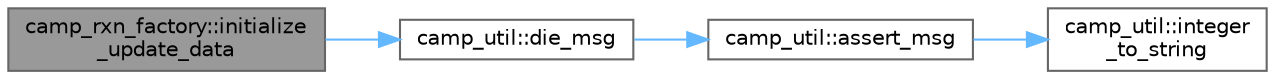 digraph "camp_rxn_factory::initialize_update_data"
{
 // LATEX_PDF_SIZE
  bgcolor="transparent";
  edge [fontname=Helvetica,fontsize=10,labelfontname=Helvetica,labelfontsize=10];
  node [fontname=Helvetica,fontsize=10,shape=box,height=0.2,width=0.4];
  rankdir="LR";
  Node1 [label="camp_rxn_factory::initialize\l_update_data",height=0.2,width=0.4,color="gray40", fillcolor="grey60", style="filled", fontcolor="black",tooltip="Initialize an update data object."];
  Node1 -> Node2 [color="steelblue1",style="solid"];
  Node2 [label="camp_util::die_msg",height=0.2,width=0.4,color="grey40", fillcolor="white", style="filled",URL="$namespacecamp__util.html#a970b40b46d26e937fb3cdc0b9217b86c",tooltip="Error immediately."];
  Node2 -> Node3 [color="steelblue1",style="solid"];
  Node3 [label="camp_util::assert_msg",height=0.2,width=0.4,color="grey40", fillcolor="white", style="filled",URL="$namespacecamp__util.html#ab4e745d4a05763568bf773598f30e91f",tooltip="Errors unless condition_ok is true."];
  Node3 -> Node4 [color="steelblue1",style="solid"];
  Node4 [label="camp_util::integer\l_to_string",height=0.2,width=0.4,color="grey40", fillcolor="white", style="filled",URL="$namespacecamp__util.html#acd72e4626dcfefffaa08c42cfa7949bc",tooltip="Convert an integer to a string format."];
}
